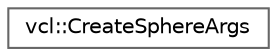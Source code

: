 digraph "Graphical Class Hierarchy"
{
 // LATEX_PDF_SIZE
  bgcolor="transparent";
  edge [fontname=Helvetica,fontsize=10,labelfontname=Helvetica,labelfontsize=10];
  node [fontname=Helvetica,fontsize=10,shape=box,height=0.2,width=0.4];
  rankdir="LR";
  Node0 [label="vcl::CreateSphereArgs",height=0.2,width=0.4,color="grey40", fillcolor="white", style="filled",URL="$structvcl_1_1CreateSphereArgs.html",tooltip="The CreateSphereArgs structs contains a series of parameters to generate a sphere."];
}

